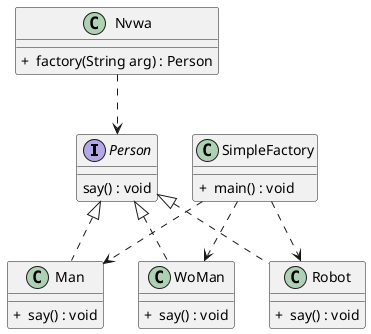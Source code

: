 @startuml

interface Person{
	 say() : void
}

class Man implements Person{
	
	‌‌‌‌‍‍‌‌‌‌‌‌‍‍+  say() : void
}

class WoMan implements Person{
	
	‌‌‌‌‍‍‌‌‌‌‌‌‍‍+  say() : void
}

class Robot implements Person{
	
	‌‌‌‌‍‍‌‌‌‌‌‌‍‍+  say() : void
}

class Nvwa {
	‌‌‌‌‍‍‌‌‌‌‌‌‍‍+  factory(String arg) : Person
}

 class SimpleFactory{
	‌‌‌‌‍‍‌‌‌‌‌‌‍‍+  main() : void
}

SimpleFactory ..> Man
SimpleFactory ..> WoMan
SimpleFactory ..> Robot
Nvwa ..> Person

@enduml